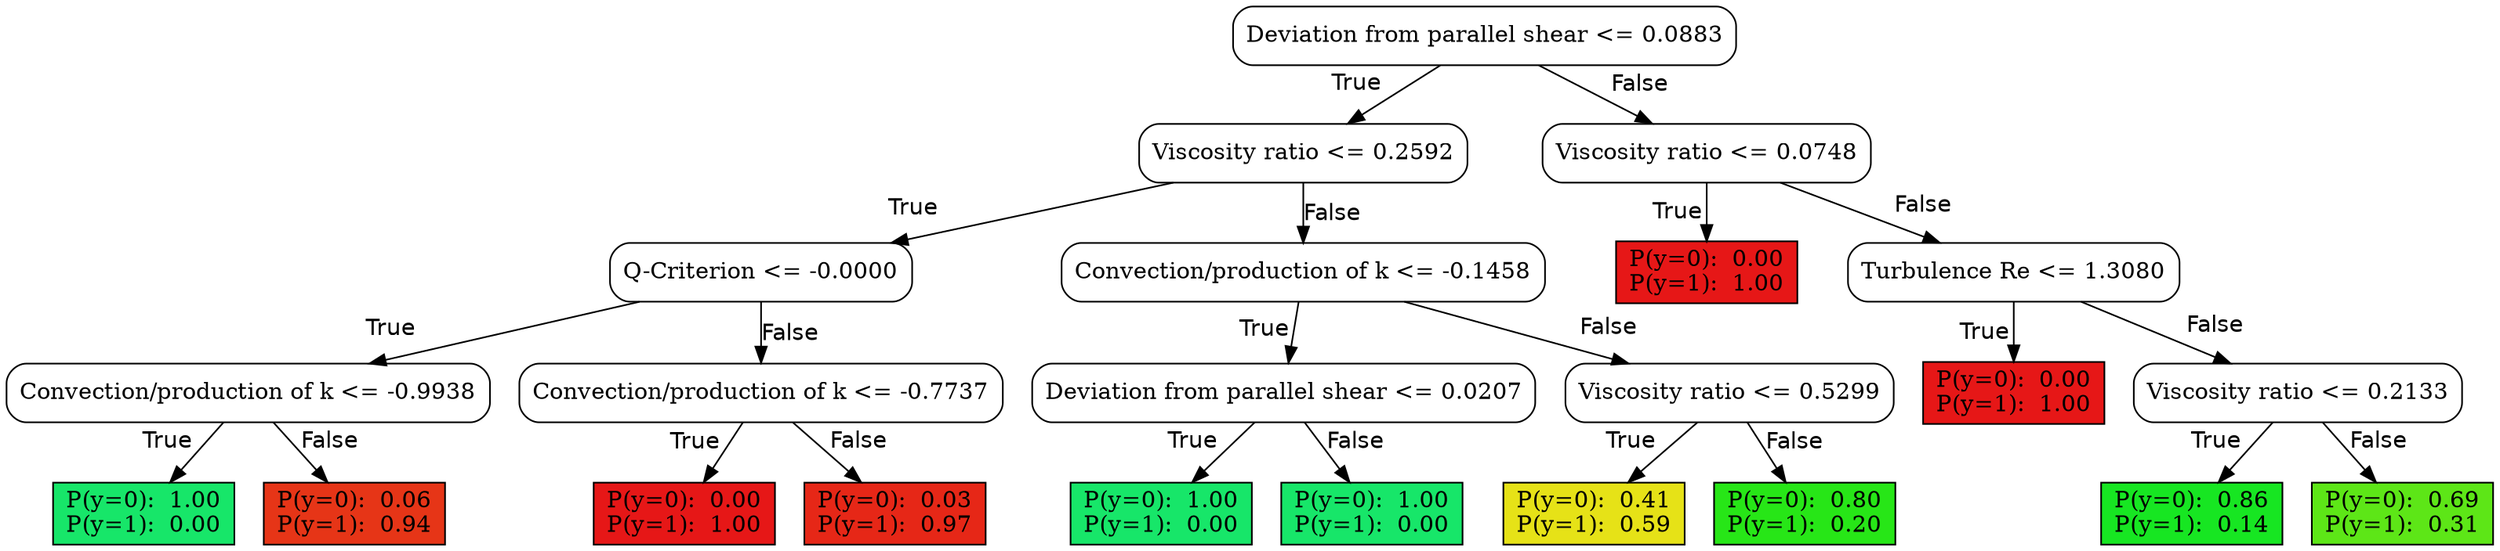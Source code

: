 digraph tree { 
 node [shape=box, style="rounded"] ; 
 edge [fontname=helvetica] ;
0 [label="P(y=0):  1.00\nP(y=1):  0.00", style=filled color="black" fillcolor="0.4000 0.9000 0.9000"];
1 [label="P(y=0):  0.06\nP(y=1):  0.94", style=filled color="black" fillcolor="0.0244 0.9000 0.9000"];
2 [label="Convection/production of k <= -0.9938"];
3 [label="P(y=0):  0.00\nP(y=1):  1.00", style=filled color="black" fillcolor="0.0000 0.9000 0.9000"];
4 [label="P(y=0):  0.03\nP(y=1):  0.97", style=filled color="black" fillcolor="0.0132 0.9000 0.9000"];
5 [label="Convection/production of k <= -0.7737"];
6 [label="Q-Criterion <= -0.0000"];
7 [label="P(y=0):  1.00\nP(y=1):  0.00", style=filled color="black" fillcolor="0.4000 0.9000 0.9000"];
8 [label="P(y=0):  1.00\nP(y=1):  0.00", style=filled color="black" fillcolor="0.4000 0.9000 0.9000"];
9 [label="Deviation from parallel shear <= 0.0207"];
10 [label="P(y=0):  0.41\nP(y=1):  0.59", style=filled color="black" fillcolor="0.1636 0.9000 0.9000"];
11 [label="P(y=0):  0.80\nP(y=1):  0.20", style=filled color="black" fillcolor="0.3200 0.9000 0.9000"];
12 [label="Viscosity ratio <= 0.5299"];
13 [label="Convection/production of k <= -0.1458"];
14 [label="Viscosity ratio <= 0.2592"];
15 [label="P(y=0):  0.00\nP(y=1):  1.00", style=filled color="black" fillcolor="0.0000 0.9000 0.9000"];
16 [label="P(y=0):  0.00\nP(y=1):  1.00", style=filled color="black" fillcolor="0.0000 0.9000 0.9000"];
17 [label="P(y=0):  0.86\nP(y=1):  0.14", style=filled color="black" fillcolor="0.3429 0.9000 0.9000"];
18 [label="P(y=0):  0.69\nP(y=1):  0.31", style=filled color="black" fillcolor="0.2765 0.9000 0.9000"];
19 [label="Viscosity ratio <= 0.2133"];
20 [label="Turbulence Re <= 1.3080"];
21 [label="Viscosity ratio <= 0.0748"];
22 [label="Deviation from parallel shear <= 0.0883"];
2->0 [labeldistance=2.5, labelangle=45, headlabel=True];
2->1 [labeldistance=2.5, labelangle=-45, headlabel=False];
6->2 [labeldistance=2.5, labelangle=45, headlabel=True];
5->3 [labeldistance=2.5, labelangle=45, headlabel=True];
5->4 [labeldistance=2.5, labelangle=-45, headlabel=False];
6->5 [labeldistance=2.5, labelangle=-45, headlabel=False];
14->6 [labeldistance=2.5, labelangle=45, headlabel=True];
9->7 [labeldistance=2.5, labelangle=45, headlabel=True];
9->8 [labeldistance=2.5, labelangle=-45, headlabel=False];
13->9 [labeldistance=2.5, labelangle=45, headlabel=True];
12->10 [labeldistance=2.5, labelangle=45, headlabel=True];
12->11 [labeldistance=2.5, labelangle=-45, headlabel=False];
13->12 [labeldistance=2.5, labelangle=-45, headlabel=False];
14->13 [labeldistance=2.5, labelangle=-45, headlabel=False];
22->14 [labeldistance=2.5, labelangle=45, headlabel=True];
21->15 [labeldistance=2.5, labelangle=45, headlabel=True];
20->16 [labeldistance=2.5, labelangle=45, headlabel=True];
19->17 [labeldistance=2.5, labelangle=45, headlabel=True];
19->18 [labeldistance=2.5, labelangle=-45, headlabel=False];
20->19 [labeldistance=2.5, labelangle=-45, headlabel=False];
21->20 [labeldistance=2.5, labelangle=-45, headlabel=False];
22->21 [labeldistance=2.5, labelangle=-45, headlabel=False];
}